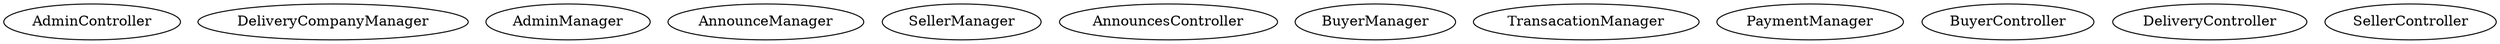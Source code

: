 digraph Microservices {
  subgraph microservice_1 {
    AdminController;
    DeliveryCompanyManager;
    AdminManager;
    AnnounceManager;
    SellerManager;
  }
  subgraph microservice_2 {
    AnnouncesController;
    AnnounceManager;
    BuyerManager;
    TransacationManager;
    PaymentManager;
  }
  subgraph microservice_3 {
    BuyerController;
    DeliveryCompanyManager;
    BuyerManager;
    TransacationManager;
    AdminManager;
  }
  subgraph microservice_4 {
    DeliveryController;
    DeliveryCompanyManager;
    TransacationManager;
  }
  subgraph microservice_5 {
    SellerController;
    DeliveryCompanyManager;
    SellerManager;
    AnnounceManager;
    AdminManager;
  }
}
